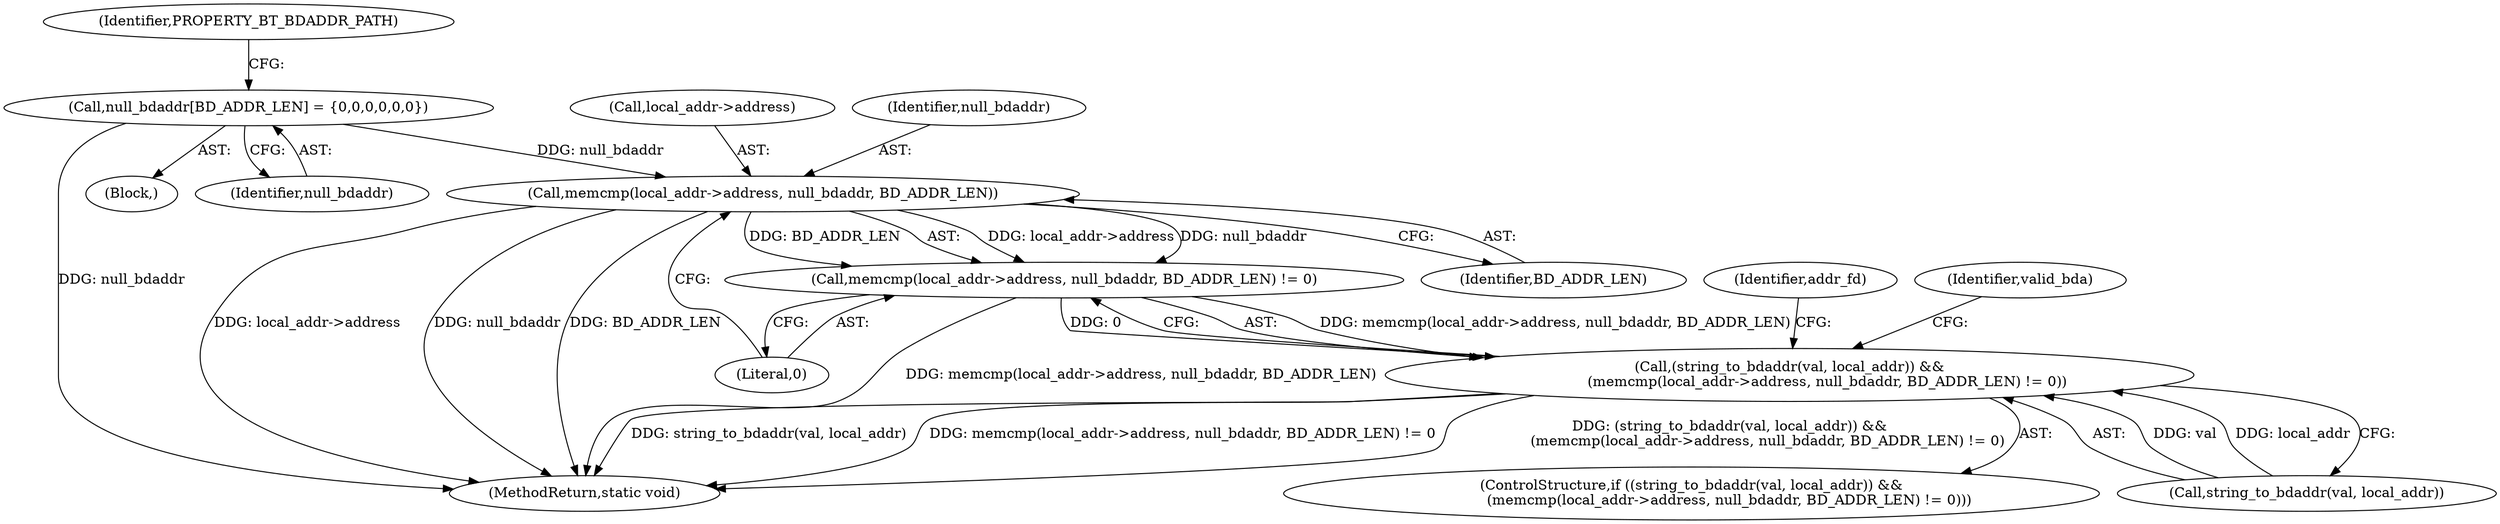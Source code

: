digraph "0_Android_472271b153c5dc53c28beac55480a8d8434b2d5c_12@API" {
"1000161" [label="(Call,memcmp(local_addr->address, null_bdaddr, BD_ADDR_LEN))"];
"1000123" [label="(Call,null_bdaddr[BD_ADDR_LEN] = {0,0,0,0,0,0})"];
"1000160" [label="(Call,memcmp(local_addr->address, null_bdaddr, BD_ADDR_LEN) != 0)"];
"1000156" [label="(Call,(string_to_bdaddr(val, local_addr)) &&\n                 (memcmp(local_addr->address, null_bdaddr, BD_ADDR_LEN) != 0))"];
"1000161" [label="(Call,memcmp(local_addr->address, null_bdaddr, BD_ADDR_LEN))"];
"1000124" [label="(Identifier,null_bdaddr)"];
"1000166" [label="(Identifier,BD_ADDR_LEN)"];
"1000155" [label="(ControlStructure,if ((string_to_bdaddr(val, local_addr)) &&\n                 (memcmp(local_addr->address, null_bdaddr, BD_ADDR_LEN) != 0)))"];
"1000177" [label="(Identifier,addr_fd)"];
"1000156" [label="(Call,(string_to_bdaddr(val, local_addr)) &&\n                 (memcmp(local_addr->address, null_bdaddr, BD_ADDR_LEN) != 0))"];
"1000170" [label="(Identifier,valid_bda)"];
"1000160" [label="(Call,memcmp(local_addr->address, null_bdaddr, BD_ADDR_LEN) != 0)"];
"1000347" [label="(MethodReturn,static void)"];
"1000110" [label="(Block,)"];
"1000162" [label="(Call,local_addr->address)"];
"1000167" [label="(Literal,0)"];
"1000157" [label="(Call,string_to_bdaddr(val, local_addr))"];
"1000127" [label="(Identifier,PROPERTY_BT_BDADDR_PATH)"];
"1000165" [label="(Identifier,null_bdaddr)"];
"1000123" [label="(Call,null_bdaddr[BD_ADDR_LEN] = {0,0,0,0,0,0})"];
"1000161" -> "1000160"  [label="AST: "];
"1000161" -> "1000166"  [label="CFG: "];
"1000162" -> "1000161"  [label="AST: "];
"1000165" -> "1000161"  [label="AST: "];
"1000166" -> "1000161"  [label="AST: "];
"1000167" -> "1000161"  [label="CFG: "];
"1000161" -> "1000347"  [label="DDG: BD_ADDR_LEN"];
"1000161" -> "1000347"  [label="DDG: local_addr->address"];
"1000161" -> "1000347"  [label="DDG: null_bdaddr"];
"1000161" -> "1000160"  [label="DDG: local_addr->address"];
"1000161" -> "1000160"  [label="DDG: null_bdaddr"];
"1000161" -> "1000160"  [label="DDG: BD_ADDR_LEN"];
"1000123" -> "1000161"  [label="DDG: null_bdaddr"];
"1000123" -> "1000110"  [label="AST: "];
"1000123" -> "1000124"  [label="CFG: "];
"1000124" -> "1000123"  [label="AST: "];
"1000127" -> "1000123"  [label="CFG: "];
"1000123" -> "1000347"  [label="DDG: null_bdaddr"];
"1000160" -> "1000156"  [label="AST: "];
"1000160" -> "1000167"  [label="CFG: "];
"1000167" -> "1000160"  [label="AST: "];
"1000156" -> "1000160"  [label="CFG: "];
"1000160" -> "1000347"  [label="DDG: memcmp(local_addr->address, null_bdaddr, BD_ADDR_LEN)"];
"1000160" -> "1000156"  [label="DDG: memcmp(local_addr->address, null_bdaddr, BD_ADDR_LEN)"];
"1000160" -> "1000156"  [label="DDG: 0"];
"1000156" -> "1000155"  [label="AST: "];
"1000156" -> "1000157"  [label="CFG: "];
"1000157" -> "1000156"  [label="AST: "];
"1000170" -> "1000156"  [label="CFG: "];
"1000177" -> "1000156"  [label="CFG: "];
"1000156" -> "1000347"  [label="DDG: string_to_bdaddr(val, local_addr)"];
"1000156" -> "1000347"  [label="DDG: memcmp(local_addr->address, null_bdaddr, BD_ADDR_LEN) != 0"];
"1000156" -> "1000347"  [label="DDG: (string_to_bdaddr(val, local_addr)) &&\n                 (memcmp(local_addr->address, null_bdaddr, BD_ADDR_LEN) != 0)"];
"1000157" -> "1000156"  [label="DDG: val"];
"1000157" -> "1000156"  [label="DDG: local_addr"];
}
